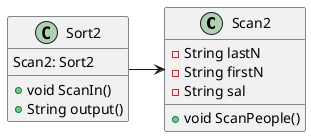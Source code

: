 @startuml
'https://plantuml.com/sequence-diagram

class Scan2
{
-String lastN
-String firstN
-String sal

+void ScanPeople()
}

class Sort2
{
Scan2: Sort2
+void ScanIn()
+String output()
}

Sort2->Scan2
@enduml